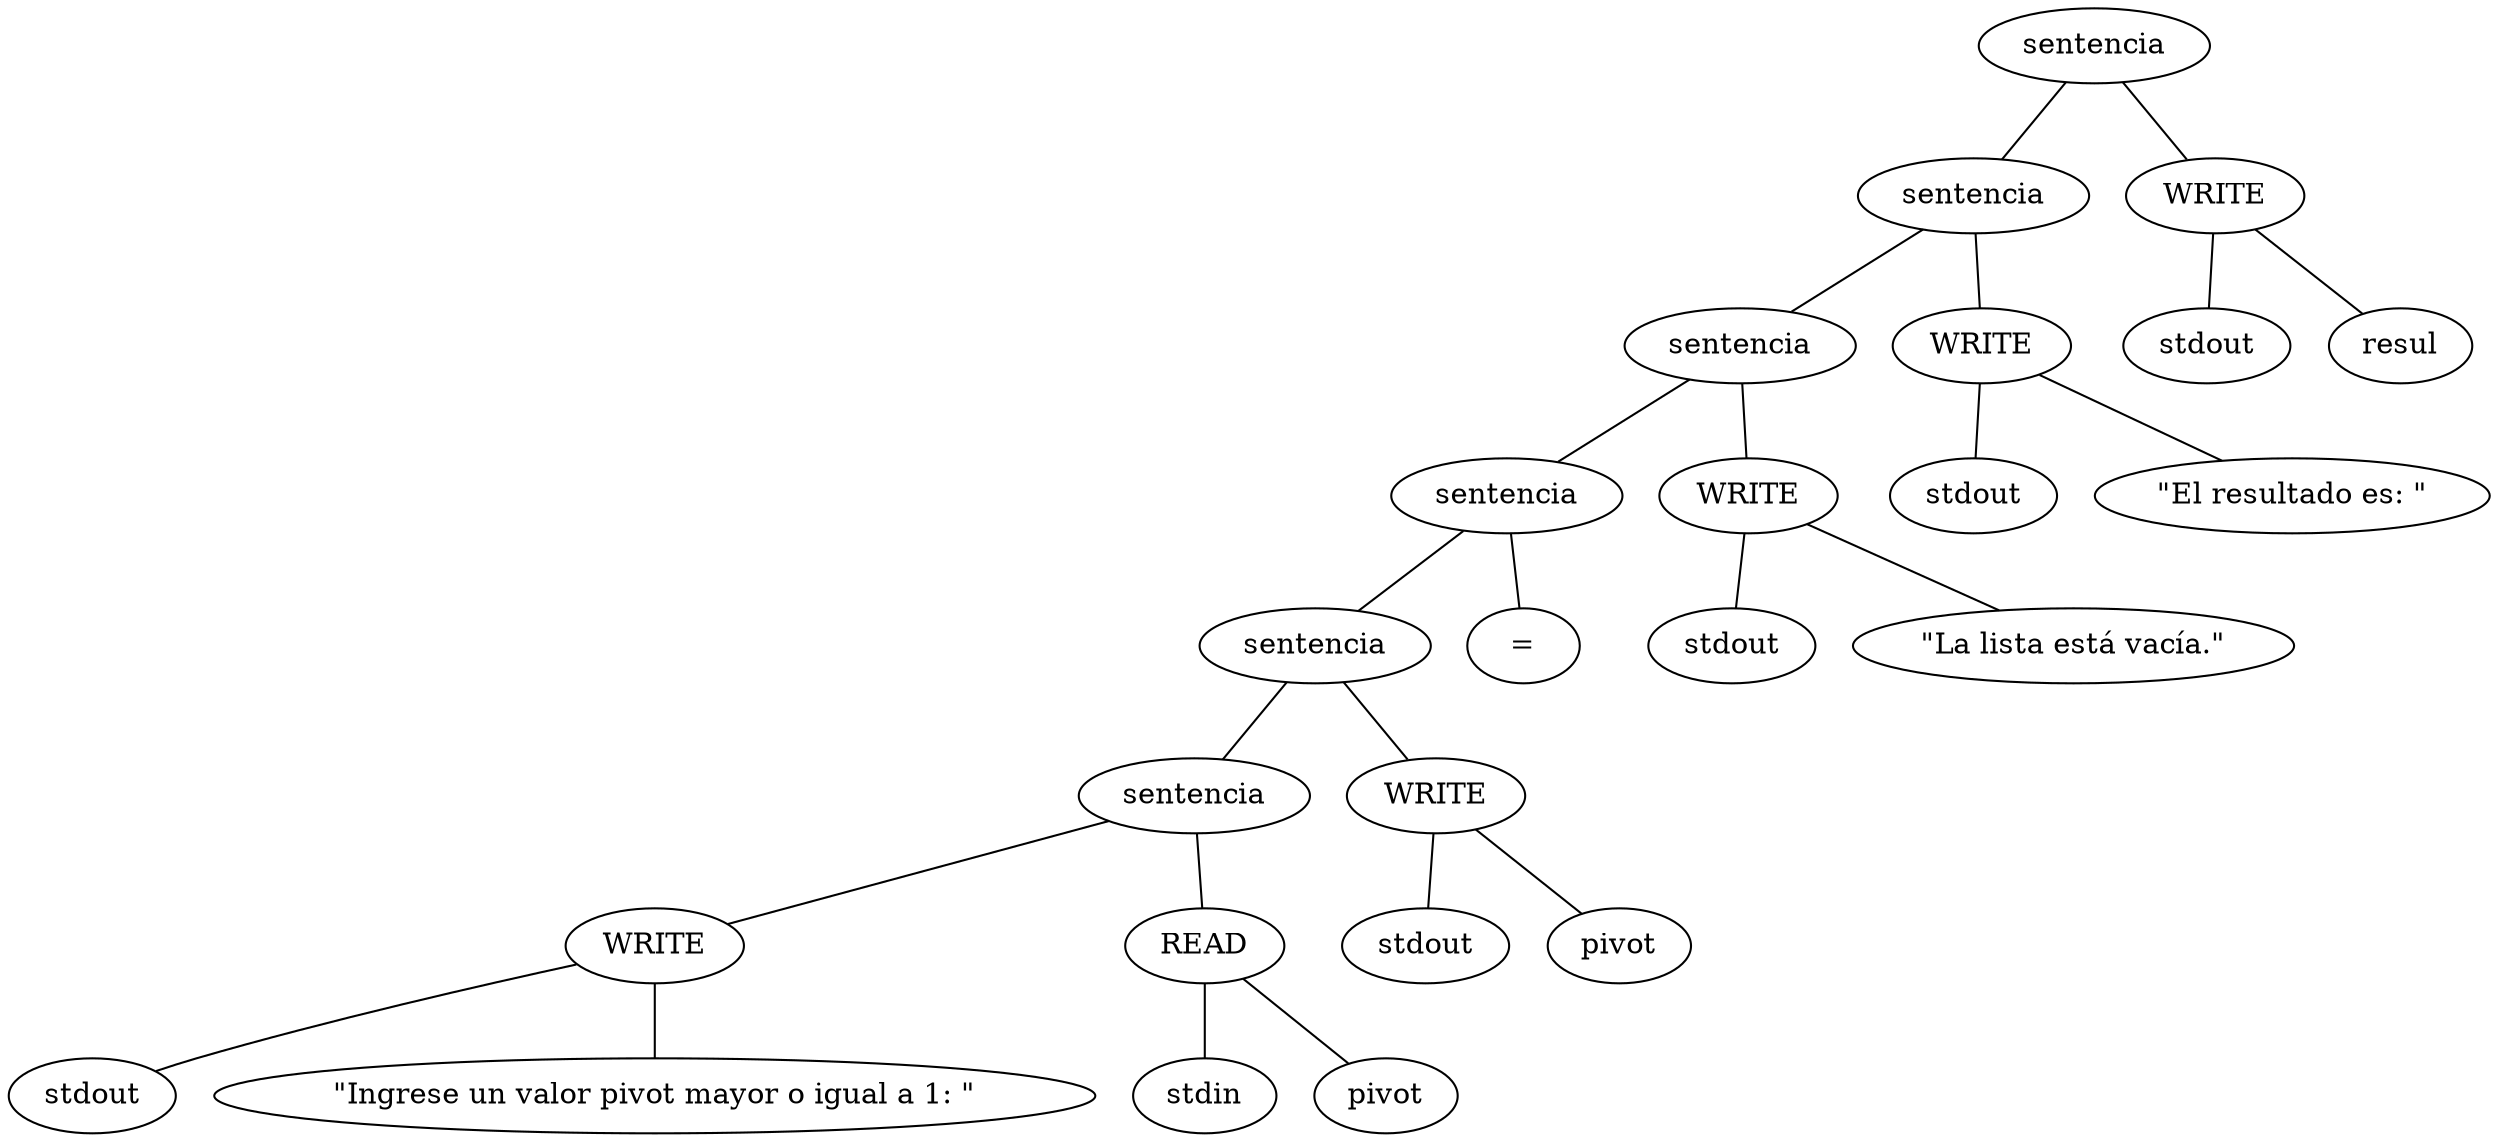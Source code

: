 graph g{
	0[label=<sentencia>]
	1[label=<sentencia>]
	23[label=<WRITE>]
	0--1
	0--23
	1[label=<sentencia>]
	2[label=<sentencia>]
	20[label=<WRITE>]
	1--2
	1--20
	2[label=<sentencia>]
	3[label=<sentencia>]
	17[label=<WRITE>]
	2--3
	2--17
	3[label=<sentencia>]
	4[label=<sentencia>]
	15[label=<=>]
	3--4
	3--15
	4[label=<sentencia>]
	5[label=<sentencia>]
	12[label=<WRITE>]
	4--5
	4--12
	5[label=<sentencia>]
	6[label=<WRITE>]
	9[label=<READ>]
	5--6
	5--9
	6[label=<WRITE>]
	7[label=<stdout>]
	8[label=<"Ingrese un valor pivot mayor o igual a 1: ">]
	6--7
	6--8
	9[label=<READ>]
	10[label=<stdin>]
	11[label=<pivot>]
	9--10
	9--11
	12[label=<WRITE>]
	13[label=<stdout>]
	14[label=<pivot>]
	12--13
	12--14
	17[label=<WRITE>]
	18[label=<stdout>]
	19[label=<"La lista está vacía.">]
	17--18
	17--19
	20[label=<WRITE>]
	21[label=<stdout>]
	22[label=<"El resultado es: ">]
	20--21
	20--22
	23[label=<WRITE>]
	24[label=<stdout>]
	25[label=<resul>]
	23--24
	23--25
}
